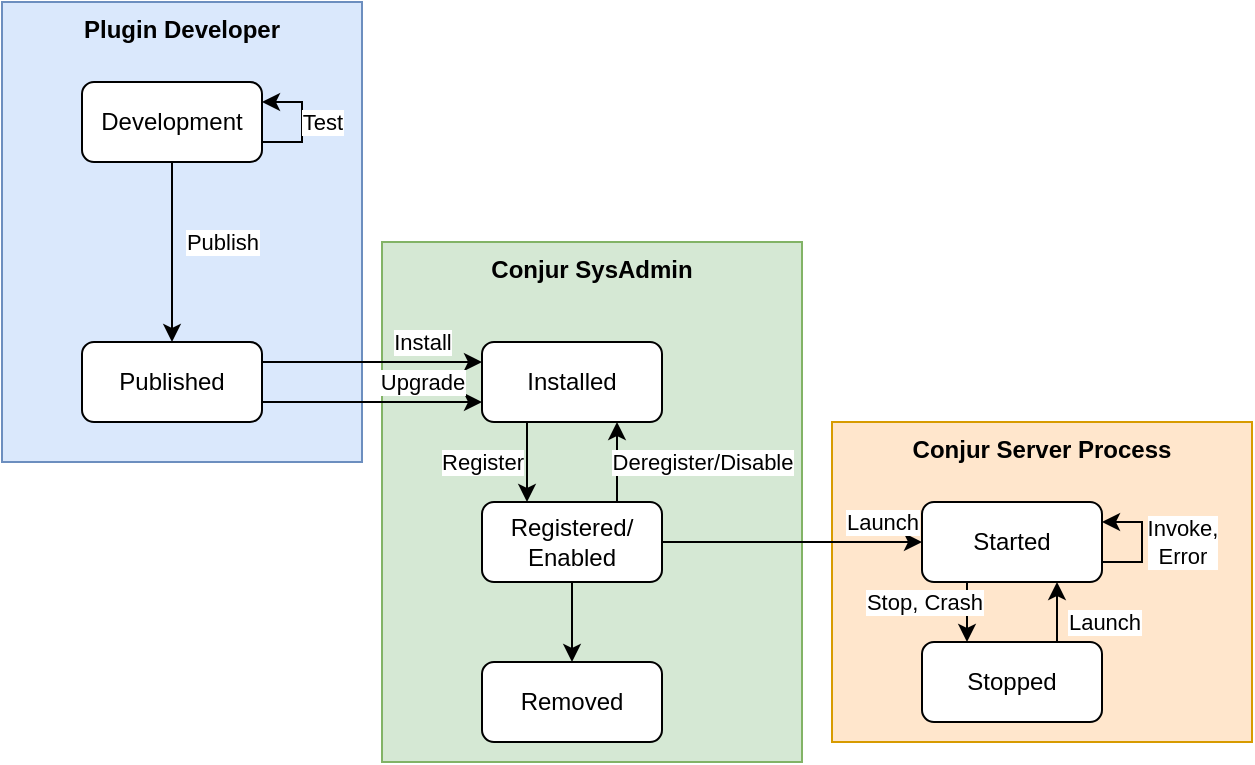 <mxfile version="14.5.1" type="device" pages="4"><diagram id="DFX9rRXLCk8iVWsy72Kx" name="Lifecycle"><mxGraphModel dx="946" dy="680" grid="1" gridSize="10" guides="1" tooltips="1" connect="1" arrows="1" fold="1" page="1" pageScale="1" pageWidth="850" pageHeight="1100" math="0" shadow="0"><root><mxCell id="0"/><mxCell id="1" parent="0"/><mxCell id="wFnSyxd7BqPb1S2ywAjv-35" value="Conjur Server Process" style="rounded=0;whiteSpace=wrap;html=1;verticalAlign=top;fontStyle=1;fillColor=#ffe6cc;strokeColor=#d79b00;" vertex="1" parent="1"><mxGeometry x="425" y="240" width="210" height="160" as="geometry"/></mxCell><mxCell id="wFnSyxd7BqPb1S2ywAjv-33" value="Conjur SysAdmin" style="rounded=0;whiteSpace=wrap;html=1;verticalAlign=top;fontStyle=1;fillColor=#d5e8d4;strokeColor=#82b366;" vertex="1" parent="1"><mxGeometry x="200" y="150" width="210" height="260" as="geometry"/></mxCell><mxCell id="wFnSyxd7BqPb1S2ywAjv-32" value="Plugin Developer&lt;br&gt;" style="rounded=0;whiteSpace=wrap;html=1;verticalAlign=top;fontStyle=1;fillColor=#dae8fc;strokeColor=#6c8ebf;" vertex="1" parent="1"><mxGeometry x="10" y="30" width="180" height="230" as="geometry"/></mxCell><mxCell id="wFnSyxd7BqPb1S2ywAjv-29" style="edgeStyle=orthogonalEdgeStyle;rounded=0;orthogonalLoop=1;jettySize=auto;html=1;exitX=1;exitY=0.75;exitDx=0;exitDy=0;entryX=1;entryY=0.25;entryDx=0;entryDy=0;" edge="1" parent="1" source="wFnSyxd7BqPb1S2ywAjv-1" target="wFnSyxd7BqPb1S2ywAjv-1"><mxGeometry relative="1" as="geometry"><mxPoint x="170" y="80" as="targetPoint"/><Array as="points"><mxPoint x="160" y="100"/><mxPoint x="160" y="80"/></Array></mxGeometry></mxCell><mxCell id="wFnSyxd7BqPb1S2ywAjv-30" value="Test" style="edgeLabel;html=1;align=center;verticalAlign=middle;resizable=0;points=[];" vertex="1" connectable="0" parent="wFnSyxd7BqPb1S2ywAjv-29"><mxGeometry x="-0.02" y="3" relative="1" as="geometry"><mxPoint x="13" y="-1" as="offset"/></mxGeometry></mxCell><mxCell id="wFnSyxd7BqPb1S2ywAjv-1" value="Development" style="rounded=1;whiteSpace=wrap;html=1;" vertex="1" parent="1"><mxGeometry x="50" y="70" width="90" height="40" as="geometry"/></mxCell><mxCell id="wFnSyxd7BqPb1S2ywAjv-10" style="edgeStyle=orthogonalEdgeStyle;rounded=0;orthogonalLoop=1;jettySize=auto;html=1;exitX=1;exitY=0.25;exitDx=0;exitDy=0;entryX=0;entryY=0.25;entryDx=0;entryDy=0;" edge="1" parent="1" source="wFnSyxd7BqPb1S2ywAjv-3" target="wFnSyxd7BqPb1S2ywAjv-6"><mxGeometry relative="1" as="geometry"/></mxCell><mxCell id="wFnSyxd7BqPb1S2ywAjv-11" value="Install" style="edgeLabel;html=1;align=center;verticalAlign=middle;resizable=0;points=[];" vertex="1" connectable="0" parent="wFnSyxd7BqPb1S2ywAjv-10"><mxGeometry x="-0.182" relative="1" as="geometry"><mxPoint x="35" y="-10" as="offset"/></mxGeometry></mxCell><mxCell id="wFnSyxd7BqPb1S2ywAjv-12" style="edgeStyle=orthogonalEdgeStyle;rounded=0;orthogonalLoop=1;jettySize=auto;html=1;exitX=1;exitY=0.75;exitDx=0;exitDy=0;entryX=0;entryY=0.75;entryDx=0;entryDy=0;" edge="1" parent="1" source="wFnSyxd7BqPb1S2ywAjv-3" target="wFnSyxd7BqPb1S2ywAjv-6"><mxGeometry relative="1" as="geometry"/></mxCell><mxCell id="wFnSyxd7BqPb1S2ywAjv-13" value="Upgrade" style="edgeLabel;html=1;align=center;verticalAlign=middle;resizable=0;points=[];" vertex="1" connectable="0" parent="wFnSyxd7BqPb1S2ywAjv-12"><mxGeometry x="0.218" y="-1" relative="1" as="geometry"><mxPoint x="13" y="-11" as="offset"/></mxGeometry></mxCell><mxCell id="wFnSyxd7BqPb1S2ywAjv-3" value="Published" style="rounded=1;whiteSpace=wrap;html=1;" vertex="1" parent="1"><mxGeometry x="50" y="200" width="90" height="40" as="geometry"/></mxCell><mxCell id="wFnSyxd7BqPb1S2ywAjv-4" value="" style="endArrow=classic;html=1;exitX=0.5;exitY=1;exitDx=0;exitDy=0;entryX=0.5;entryY=0;entryDx=0;entryDy=0;" edge="1" parent="1" source="wFnSyxd7BqPb1S2ywAjv-1" target="wFnSyxd7BqPb1S2ywAjv-3"><mxGeometry width="50" height="50" relative="1" as="geometry"><mxPoint x="400" y="190" as="sourcePoint"/><mxPoint x="130" y="90" as="targetPoint"/></mxGeometry></mxCell><mxCell id="wFnSyxd7BqPb1S2ywAjv-9" value="Publish" style="edgeLabel;html=1;align=center;verticalAlign=middle;resizable=0;points=[];" vertex="1" connectable="0" parent="wFnSyxd7BqPb1S2ywAjv-4"><mxGeometry x="-0.18" relative="1" as="geometry"><mxPoint x="25" y="3" as="offset"/></mxGeometry></mxCell><mxCell id="wFnSyxd7BqPb1S2ywAjv-15" style="edgeStyle=orthogonalEdgeStyle;rounded=0;orthogonalLoop=1;jettySize=auto;html=1;exitX=0.25;exitY=1;exitDx=0;exitDy=0;entryX=0.25;entryY=0;entryDx=0;entryDy=0;" edge="1" parent="1" source="wFnSyxd7BqPb1S2ywAjv-6" target="wFnSyxd7BqPb1S2ywAjv-14"><mxGeometry relative="1" as="geometry"/></mxCell><mxCell id="wFnSyxd7BqPb1S2ywAjv-16" value="Register" style="edgeLabel;html=1;align=center;verticalAlign=middle;resizable=0;points=[];" vertex="1" connectable="0" parent="wFnSyxd7BqPb1S2ywAjv-15"><mxGeometry x="-0.311" y="1" relative="1" as="geometry"><mxPoint x="-23.5" y="6" as="offset"/></mxGeometry></mxCell><mxCell id="wFnSyxd7BqPb1S2ywAjv-6" value="Installed" style="rounded=1;whiteSpace=wrap;html=1;" vertex="1" parent="1"><mxGeometry x="250" y="200" width="90" height="40" as="geometry"/></mxCell><mxCell id="wFnSyxd7BqPb1S2ywAjv-18" value="Launch" style="edgeStyle=orthogonalEdgeStyle;rounded=0;orthogonalLoop=1;jettySize=auto;html=1;exitX=1;exitY=0.5;exitDx=0;exitDy=0;entryX=0;entryY=0.5;entryDx=0;entryDy=0;" edge="1" parent="1" source="wFnSyxd7BqPb1S2ywAjv-14" target="wFnSyxd7BqPb1S2ywAjv-19"><mxGeometry x="0.692" y="10" relative="1" as="geometry"><mxPoint x="410" y="300" as="targetPoint"/><mxPoint as="offset"/></mxGeometry></mxCell><mxCell id="wFnSyxd7BqPb1S2ywAjv-26" style="edgeStyle=orthogonalEdgeStyle;rounded=0;orthogonalLoop=1;jettySize=auto;html=1;exitX=0.5;exitY=1;exitDx=0;exitDy=0;entryX=0.5;entryY=0;entryDx=0;entryDy=0;" edge="1" parent="1" source="wFnSyxd7BqPb1S2ywAjv-14" target="wFnSyxd7BqPb1S2ywAjv-25"><mxGeometry relative="1" as="geometry"/></mxCell><mxCell id="wFnSyxd7BqPb1S2ywAjv-27" style="edgeStyle=orthogonalEdgeStyle;rounded=0;orthogonalLoop=1;jettySize=auto;html=1;exitX=0.75;exitY=0;exitDx=0;exitDy=0;entryX=0.75;entryY=1;entryDx=0;entryDy=0;" edge="1" parent="1" source="wFnSyxd7BqPb1S2ywAjv-14" target="wFnSyxd7BqPb1S2ywAjv-6"><mxGeometry relative="1" as="geometry"/></mxCell><mxCell id="wFnSyxd7BqPb1S2ywAjv-28" value="Deregister/Disable" style="edgeLabel;html=1;align=center;verticalAlign=middle;resizable=0;points=[];" vertex="1" connectable="0" parent="wFnSyxd7BqPb1S2ywAjv-27"><mxGeometry x="-0.25" relative="1" as="geometry"><mxPoint x="42.5" y="-5" as="offset"/></mxGeometry></mxCell><mxCell id="wFnSyxd7BqPb1S2ywAjv-14" value="Registered/&lt;br&gt;Enabled" style="rounded=1;whiteSpace=wrap;html=1;" vertex="1" parent="1"><mxGeometry x="250" y="280" width="90" height="40" as="geometry"/></mxCell><mxCell id="wFnSyxd7BqPb1S2ywAjv-37" value="Stop, Crash" style="edgeStyle=orthogonalEdgeStyle;rounded=0;orthogonalLoop=1;jettySize=auto;html=1;exitX=0.25;exitY=1;exitDx=0;exitDy=0;entryX=0.25;entryY=0;entryDx=0;entryDy=0;" edge="1" parent="1" source="wFnSyxd7BqPb1S2ywAjv-19" target="wFnSyxd7BqPb1S2ywAjv-36"><mxGeometry x="-0.333" y="-22" relative="1" as="geometry"><mxPoint as="offset"/></mxGeometry></mxCell><mxCell id="wFnSyxd7BqPb1S2ywAjv-19" value="Started" style="rounded=1;whiteSpace=wrap;html=1;" vertex="1" parent="1"><mxGeometry x="470" y="280" width="90" height="40" as="geometry"/></mxCell><mxCell id="wFnSyxd7BqPb1S2ywAjv-21" style="edgeStyle=orthogonalEdgeStyle;rounded=0;orthogonalLoop=1;jettySize=auto;html=1;exitX=1;exitY=0.75;exitDx=0;exitDy=0;entryX=1;entryY=0.25;entryDx=0;entryDy=0;" edge="1" parent="1" source="wFnSyxd7BqPb1S2ywAjv-19" target="wFnSyxd7BqPb1S2ywAjv-19"><mxGeometry relative="1" as="geometry"><Array as="points"><mxPoint x="580" y="310"/><mxPoint x="580" y="290"/></Array></mxGeometry></mxCell><mxCell id="wFnSyxd7BqPb1S2ywAjv-22" value="Invoke,&lt;br&gt;Error" style="edgeLabel;html=1;align=center;verticalAlign=middle;resizable=0;points=[];" vertex="1" connectable="0" parent="wFnSyxd7BqPb1S2ywAjv-21"><mxGeometry y="3" relative="1" as="geometry"><mxPoint x="23" as="offset"/></mxGeometry></mxCell><mxCell id="wFnSyxd7BqPb1S2ywAjv-25" value="Removed" style="rounded=1;whiteSpace=wrap;html=1;" vertex="1" parent="1"><mxGeometry x="250" y="360" width="90" height="40" as="geometry"/></mxCell><mxCell id="wFnSyxd7BqPb1S2ywAjv-38" value="Launch" style="edgeStyle=orthogonalEdgeStyle;rounded=0;orthogonalLoop=1;jettySize=auto;html=1;exitX=0.75;exitY=0;exitDx=0;exitDy=0;entryX=0.75;entryY=1;entryDx=0;entryDy=0;" edge="1" parent="1" source="wFnSyxd7BqPb1S2ywAjv-36" target="wFnSyxd7BqPb1S2ywAjv-19"><mxGeometry x="-0.333" y="-22" relative="1" as="geometry"><mxPoint x="1" as="offset"/></mxGeometry></mxCell><mxCell id="wFnSyxd7BqPb1S2ywAjv-36" value="Stopped" style="rounded=1;whiteSpace=wrap;html=1;" vertex="1" parent="1"><mxGeometry x="470" y="350" width="90" height="40" as="geometry"/></mxCell></root></mxGraphModel></diagram><diagram id="XoepLlJ9k-yRyXgDISia" name="Flow - Registration"><mxGraphModel dx="946" dy="680" grid="1" gridSize="10" guides="1" tooltips="1" connect="1" arrows="1" fold="1" page="1" pageScale="1" pageWidth="850" pageHeight="1100" math="0" shadow="0"><root><mxCell id="3d7O9zVKl8YTixsI1-z5-0"/><mxCell id="3d7O9zVKl8YTixsI1-z5-1" parent="3d7O9zVKl8YTixsI1-z5-0"/><mxCell id="3d7O9zVKl8YTixsI1-z5-5" value="Conjur SysAdmin" style="rounded=0;whiteSpace=wrap;html=1;" vertex="1" parent="3d7O9zVKl8YTixsI1-z5-1"><mxGeometry x="60" y="70" width="120" height="30" as="geometry"/></mxCell><mxCell id="3d7O9zVKl8YTixsI1-z5-9" style="edgeStyle=orthogonalEdgeStyle;rounded=0;orthogonalLoop=1;jettySize=auto;html=1;exitX=0.5;exitY=1;exitDx=0;exitDy=0;dashed=1;dashPattern=1 1;" edge="1" parent="3d7O9zVKl8YTixsI1-z5-1" source="3d7O9zVKl8YTixsI1-z5-6"><mxGeometry relative="1" as="geometry"><mxPoint x="300" y="340" as="targetPoint"/></mxGeometry></mxCell><mxCell id="3d7O9zVKl8YTixsI1-z5-6" value="conjurctl" style="rounded=0;whiteSpace=wrap;html=1;" vertex="1" parent="3d7O9zVKl8YTixsI1-z5-1"><mxGeometry x="240" y="70" width="120" height="30" as="geometry"/></mxCell><mxCell id="3d7O9zVKl8YTixsI1-z5-8" value="" style="endArrow=none;dashed=1;html=1;entryX=0.5;entryY=1;entryDx=0;entryDy=0;dashPattern=1 1;" edge="1" parent="3d7O9zVKl8YTixsI1-z5-1" target="3d7O9zVKl8YTixsI1-z5-5"><mxGeometry width="50" height="50" relative="1" as="geometry"><mxPoint x="120" y="260" as="sourcePoint"/><mxPoint x="450" y="320" as="targetPoint"/></mxGeometry></mxCell><mxCell id="3d7O9zVKl8YTixsI1-z5-11" value="Conjur" style="rounded=0;whiteSpace=wrap;html=1;" vertex="1" parent="3d7O9zVKl8YTixsI1-z5-1"><mxGeometry x="420" y="70" width="120" height="30" as="geometry"/></mxCell><mxCell id="3d7O9zVKl8YTixsI1-z5-12" value="" style="endArrow=classic;html=1;" edge="1" parent="3d7O9zVKl8YTixsI1-z5-1"><mxGeometry width="50" height="50" relative="1" as="geometry"><mxPoint x="120" y="140" as="sourcePoint"/><mxPoint x="300" y="140" as="targetPoint"/></mxGeometry></mxCell><mxCell id="3d7O9zVKl8YTixsI1-z5-13" value="`conjurctl plugin enable \&lt;br&gt;my-plugin-name`" style="edgeLabel;html=1;align=center;verticalAlign=middle;resizable=0;points=[];" vertex="1" connectable="0" parent="3d7O9zVKl8YTixsI1-z5-12"><mxGeometry x="-0.211" relative="1" as="geometry"><mxPoint x="19" as="offset"/></mxGeometry></mxCell><mxCell id="3d7O9zVKl8YTixsI1-z5-14" style="edgeStyle=orthogonalEdgeStyle;rounded=0;orthogonalLoop=1;jettySize=auto;html=1;exitX=0.5;exitY=1;exitDx=0;exitDy=0;dashed=1;dashPattern=1 1;" edge="1" parent="3d7O9zVKl8YTixsI1-z5-1" source="3d7O9zVKl8YTixsI1-z5-11"><mxGeometry relative="1" as="geometry"><mxPoint x="480" y="350" as="targetPoint"/><mxPoint x="280" y="110" as="sourcePoint"/><Array as="points"><mxPoint x="480" y="250"/><mxPoint x="480" y="250"/></Array></mxGeometry></mxCell><mxCell id="3d7O9zVKl8YTixsI1-z5-15" value="" style="endArrow=classic;html=1;" edge="1" parent="3d7O9zVKl8YTixsI1-z5-1"><mxGeometry width="50" height="50" relative="1" as="geometry"><mxPoint x="300" y="190" as="sourcePoint"/><mxPoint x="470" y="190" as="targetPoint"/></mxGeometry></mxCell><mxCell id="3d7O9zVKl8YTixsI1-z5-16" value="Create resource&lt;br&gt;for plugin identity" style="edgeLabel;html=1;align=center;verticalAlign=middle;resizable=0;points=[];" vertex="1" connectable="0" parent="3d7O9zVKl8YTixsI1-z5-15"><mxGeometry x="-0.211" relative="1" as="geometry"><mxPoint x="15" y="-20" as="offset"/></mxGeometry></mxCell><mxCell id="3d7O9zVKl8YTixsI1-z5-18" value="" style="endArrow=classic;html=1;" edge="1" parent="3d7O9zVKl8YTixsI1-z5-1"><mxGeometry width="50" height="50" relative="1" as="geometry"><mxPoint x="300" y="320" as="sourcePoint"/><mxPoint x="470" y="320" as="targetPoint"/></mxGeometry></mxCell><mxCell id="3d7O9zVKl8YTixsI1-z5-19" value="Start plugin" style="edgeLabel;html=1;align=center;verticalAlign=middle;resizable=0;points=[];" vertex="1" connectable="0" parent="3d7O9zVKl8YTixsI1-z5-18"><mxGeometry x="-0.211" relative="1" as="geometry"><mxPoint x="15" y="-10" as="offset"/></mxGeometry></mxCell><mxCell id="3d7O9zVKl8YTixsI1-z5-20" value="" style="endArrow=classic;html=1;" edge="1" parent="3d7O9zVKl8YTixsI1-z5-1"><mxGeometry width="50" height="50" relative="1" as="geometry"><mxPoint x="300" y="240" as="sourcePoint"/><mxPoint x="470" y="240" as="targetPoint"/></mxGeometry></mxCell><mxCell id="3d7O9zVKl8YTixsI1-z5-21" value="Create variables&lt;br&gt;for keypair" style="edgeLabel;html=1;align=center;verticalAlign=middle;resizable=0;points=[];" vertex="1" connectable="0" parent="3d7O9zVKl8YTixsI1-z5-20"><mxGeometry x="-0.211" relative="1" as="geometry"><mxPoint x="15" y="-20" as="offset"/></mxGeometry></mxCell><mxCell id="3d7O9zVKl8YTixsI1-z5-22" value="" style="endArrow=classic;html=1;" edge="1" parent="3d7O9zVKl8YTixsI1-z5-1"><mxGeometry width="50" height="50" relative="1" as="geometry"><mxPoint x="300" y="280" as="sourcePoint"/><mxPoint x="470" y="280" as="targetPoint"/></mxGeometry></mxCell><mxCell id="3d7O9zVKl8YTixsI1-z5-23" value="Generate keypair" style="edgeLabel;html=1;align=center;verticalAlign=middle;resizable=0;points=[];" vertex="1" connectable="0" parent="3d7O9zVKl8YTixsI1-z5-22"><mxGeometry x="-0.211" relative="1" as="geometry"><mxPoint x="15" y="-20" as="offset"/></mxGeometry></mxCell></root></mxGraphModel></diagram><diagram id="789mSw4dNWiHsHoTNyWj" name="Flow - Startup"><mxGraphModel dx="946" dy="680" grid="1" gridSize="10" guides="1" tooltips="1" connect="1" arrows="1" fold="1" page="1" pageScale="1" pageWidth="850" pageHeight="1100" math="0" shadow="0"><root><mxCell id="pG5V_xdkd4oGEoUQBtNy-0"/><mxCell id="pG5V_xdkd4oGEoUQBtNy-1" parent="pG5V_xdkd4oGEoUQBtNy-0"/><mxCell id="pG5V_xdkd4oGEoUQBtNy-5" style="edgeStyle=orthogonalEdgeStyle;rounded=0;orthogonalLoop=1;jettySize=auto;html=1;exitX=0.5;exitY=1;exitDx=0;exitDy=0;dashed=1;dashPattern=1 1;" edge="1" parent="pG5V_xdkd4oGEoUQBtNy-1" source="pG5V_xdkd4oGEoUQBtNy-2"><mxGeometry relative="1" as="geometry"><mxPoint x="90" y="360" as="targetPoint"/></mxGeometry></mxCell><mxCell id="pG5V_xdkd4oGEoUQBtNy-2" value="Conjur" style="rounded=0;whiteSpace=wrap;html=1;" vertex="1" parent="pG5V_xdkd4oGEoUQBtNy-1"><mxGeometry x="30" y="40" width="120" height="30" as="geometry"/></mxCell><mxCell id="pG5V_xdkd4oGEoUQBtNy-3" value="Plugin Process" style="rounded=0;whiteSpace=wrap;html=1;" vertex="1" parent="pG5V_xdkd4oGEoUQBtNy-1"><mxGeometry x="390" y="40" width="120" height="30" as="geometry"/></mxCell><mxCell id="pG5V_xdkd4oGEoUQBtNy-4" value="Conjur Plugin Registration Server" style="rounded=0;whiteSpace=wrap;html=1;" vertex="1" parent="pG5V_xdkd4oGEoUQBtNy-1"><mxGeometry x="200" y="40" width="120" height="30" as="geometry"/></mxCell><mxCell id="pG5V_xdkd4oGEoUQBtNy-6" style="edgeStyle=orthogonalEdgeStyle;rounded=0;orthogonalLoop=1;jettySize=auto;html=1;dashed=1;dashPattern=1 1;" edge="1" parent="pG5V_xdkd4oGEoUQBtNy-1"><mxGeometry relative="1" as="geometry"><mxPoint x="260" y="360" as="targetPoint"/><mxPoint x="260" y="70" as="sourcePoint"/><Array as="points"><mxPoint x="260" y="130"/><mxPoint x="260" y="130"/></Array></mxGeometry></mxCell><mxCell id="pG5V_xdkd4oGEoUQBtNy-7" style="edgeStyle=orthogonalEdgeStyle;rounded=0;orthogonalLoop=1;jettySize=auto;html=1;exitX=0.5;exitY=1;exitDx=0;exitDy=0;dashed=1;dashPattern=1 1;" edge="1" parent="pG5V_xdkd4oGEoUQBtNy-1"><mxGeometry relative="1" as="geometry"><mxPoint x="450" y="360" as="targetPoint"/><mxPoint x="449.5" y="70" as="sourcePoint"/><Array as="points"><mxPoint x="450" y="140"/><mxPoint x="450" y="140"/></Array></mxGeometry></mxCell><mxCell id="pG5V_xdkd4oGEoUQBtNy-11" value="Verify executable" style="endArrow=classic;html=1;" edge="1" parent="pG5V_xdkd4oGEoUQBtNy-1"><mxGeometry y="40" width="50" height="50" relative="1" as="geometry"><mxPoint x="90" y="130" as="sourcePoint"/><mxPoint x="90" y="150" as="targetPoint"/><Array as="points"><mxPoint x="120" y="140"/></Array><mxPoint x="28" y="-38" as="offset"/></mxGeometry></mxCell><mxCell id="pG5V_xdkd4oGEoUQBtNy-12" value="Generate access token&lt;br&gt;for !webservice role" style="endArrow=classic;html=1;" edge="1" parent="pG5V_xdkd4oGEoUQBtNy-1"><mxGeometry y="60" width="50" height="50" relative="1" as="geometry"><mxPoint x="90" y="170" as="sourcePoint"/><mxPoint x="90" y="190" as="targetPoint"/><Array as="points"><mxPoint x="120" y="180"/></Array><mxPoint x="41" y="-57" as="offset"/></mxGeometry></mxCell><mxCell id="pG5V_xdkd4oGEoUQBtNy-13" value="" style="endArrow=classic;html=1;" edge="1" parent="pG5V_xdkd4oGEoUQBtNy-1"><mxGeometry width="50" height="50" relative="1" as="geometry"><mxPoint x="90" y="230" as="sourcePoint"/><mxPoint x="450" y="230" as="targetPoint"/></mxGeometry></mxCell><mxCell id="pG5V_xdkd4oGEoUQBtNy-14" value="Launch Process" style="edgeLabel;html=1;align=center;verticalAlign=middle;resizable=0;points=[];" vertex="1" connectable="0" parent="pG5V_xdkd4oGEoUQBtNy-13"><mxGeometry x="0.222" y="-3" relative="1" as="geometry"><mxPoint x="-170" y="-13" as="offset"/></mxGeometry></mxCell><mxCell id="pG5V_xdkd4oGEoUQBtNy-15" value="" style="endArrow=classic;html=1;" edge="1" parent="pG5V_xdkd4oGEoUQBtNy-1"><mxGeometry width="50" height="50" relative="1" as="geometry"><mxPoint x="450" y="270" as="sourcePoint"/><mxPoint x="90" y="270" as="targetPoint"/></mxGeometry></mxCell><mxCell id="pG5V_xdkd4oGEoUQBtNy-16" value="Read TLS Keypair variables" style="edgeLabel;html=1;align=center;verticalAlign=middle;resizable=0;points=[];" vertex="1" connectable="0" parent="pG5V_xdkd4oGEoUQBtNy-15"><mxGeometry x="0.222" y="-3" relative="1" as="geometry"><mxPoint x="110" y="-7" as="offset"/></mxGeometry></mxCell><mxCell id="pG5V_xdkd4oGEoUQBtNy-17" value="" style="endArrow=classic;html=1;" edge="1" parent="pG5V_xdkd4oGEoUQBtNy-1"><mxGeometry width="50" height="50" relative="1" as="geometry"><mxPoint x="450" y="310" as="sourcePoint"/><mxPoint x="260" y="310" as="targetPoint"/></mxGeometry></mxCell><mxCell id="pG5V_xdkd4oGEoUQBtNy-18" value="Register authenticator" style="edgeLabel;html=1;align=center;verticalAlign=middle;resizable=0;points=[];" vertex="1" connectable="0" parent="pG5V_xdkd4oGEoUQBtNy-17"><mxGeometry x="0.222" y="-3" relative="1" as="geometry"><mxPoint x="46" y="-7" as="offset"/></mxGeometry></mxCell></root></mxGraphModel></diagram><diagram name="Flow - Invocation" id="pl5Xv4JPbIQfvqdwQWpm"><mxGraphModel dx="946" dy="680" grid="1" gridSize="10" guides="1" tooltips="1" connect="1" arrows="1" fold="1" page="1" pageScale="1" pageWidth="850" pageHeight="1100" math="0" shadow="0"><root><mxCell id="ErF1ueRSd2gZjZixgE-D-0"/><mxCell id="ErF1ueRSd2gZjZixgE-D-1" parent="ErF1ueRSd2gZjZixgE-D-0"/><mxCell id="ErF1ueRSd2gZjZixgE-D-2" style="edgeStyle=orthogonalEdgeStyle;rounded=0;orthogonalLoop=1;jettySize=auto;html=1;exitX=0.5;exitY=1;exitDx=0;exitDy=0;dashed=1;dashPattern=1 1;" edge="1" parent="ErF1ueRSd2gZjZixgE-D-1" source="ErF1ueRSd2gZjZixgE-D-3"><mxGeometry relative="1" as="geometry"><mxPoint x="290" y="400" as="targetPoint"/></mxGeometry></mxCell><mxCell id="ErF1ueRSd2gZjZixgE-D-3" value="Conjur" style="rounded=0;whiteSpace=wrap;html=1;" vertex="1" parent="ErF1ueRSd2gZjZixgE-D-1"><mxGeometry x="230" y="80" width="120" height="30" as="geometry"/></mxCell><mxCell id="ErF1ueRSd2gZjZixgE-D-4" value="Plugin Process" style="rounded=0;whiteSpace=wrap;html=1;" vertex="1" parent="ErF1ueRSd2gZjZixgE-D-1"><mxGeometry x="590" y="80" width="120" height="30" as="geometry"/></mxCell><mxCell id="ErF1ueRSd2gZjZixgE-D-5" value="Conjur Plugin Registration Server" style="rounded=0;whiteSpace=wrap;html=1;" vertex="1" parent="ErF1ueRSd2gZjZixgE-D-1"><mxGeometry x="400" y="80" width="120" height="30" as="geometry"/></mxCell><mxCell id="ErF1ueRSd2gZjZixgE-D-6" style="edgeStyle=orthogonalEdgeStyle;rounded=0;orthogonalLoop=1;jettySize=auto;html=1;dashed=1;dashPattern=1 1;" edge="1" parent="ErF1ueRSd2gZjZixgE-D-1"><mxGeometry relative="1" as="geometry"><mxPoint x="460" y="400" as="targetPoint"/><mxPoint x="460" y="110" as="sourcePoint"/><Array as="points"><mxPoint x="460" y="170"/><mxPoint x="460" y="170"/></Array></mxGeometry></mxCell><mxCell id="ErF1ueRSd2gZjZixgE-D-7" style="edgeStyle=orthogonalEdgeStyle;rounded=0;orthogonalLoop=1;jettySize=auto;html=1;exitX=0.5;exitY=1;exitDx=0;exitDy=0;dashed=1;dashPattern=1 1;" edge="1" parent="ErF1ueRSd2gZjZixgE-D-1"><mxGeometry relative="1" as="geometry"><mxPoint x="650" y="400" as="targetPoint"/><mxPoint x="649.5" y="110" as="sourcePoint"/><Array as="points"><mxPoint x="650" y="180"/><mxPoint x="650" y="180"/></Array></mxGeometry></mxCell><mxCell id="ErF1ueRSd2gZjZixgE-D-10" value="" style="endArrow=classic;html=1;" edge="1" parent="ErF1ueRSd2gZjZixgE-D-1"><mxGeometry width="50" height="50" relative="1" as="geometry"><mxPoint x="290" y="190" as="sourcePoint"/><mxPoint x="460" y="190" as="targetPoint"/></mxGeometry></mxCell><mxCell id="ErF1ueRSd2gZjZixgE-D-11" value="Verify plugin is running" style="edgeLabel;html=1;align=center;verticalAlign=middle;resizable=0;points=[];" vertex="1" connectable="0" parent="ErF1ueRSd2gZjZixgE-D-10"><mxGeometry x="0.222" y="-3" relative="1" as="geometry"><mxPoint x="-44" y="-13" as="offset"/></mxGeometry></mxCell><mxCell id="ErF1ueRSd2gZjZixgE-D-14" value="" style="endArrow=classic;html=1;" edge="1" parent="ErF1ueRSd2gZjZixgE-D-1"><mxGeometry width="50" height="50" relative="1" as="geometry"><mxPoint x="290" y="270" as="sourcePoint"/><mxPoint x="650" y="270" as="targetPoint"/></mxGeometry></mxCell><mxCell id="ErF1ueRSd2gZjZixgE-D-15" value="Valid?" style="edgeLabel;html=1;align=center;verticalAlign=middle;resizable=0;points=[];" vertex="1" connectable="0" parent="ErF1ueRSd2gZjZixgE-D-14"><mxGeometry x="0.222" y="-3" relative="1" as="geometry"><mxPoint x="-130" y="-13" as="offset"/></mxGeometry></mxCell><mxCell id="ErF1ueRSd2gZjZixgE-D-16" value="App" style="rounded=0;whiteSpace=wrap;html=1;" vertex="1" parent="ErF1ueRSd2gZjZixgE-D-1"><mxGeometry x="20" y="80" width="120" height="30" as="geometry"/></mxCell><mxCell id="ErF1ueRSd2gZjZixgE-D-17" style="edgeStyle=orthogonalEdgeStyle;rounded=0;orthogonalLoop=1;jettySize=auto;html=1;exitX=0.5;exitY=1;exitDx=0;exitDy=0;dashed=1;dashPattern=1 1;" edge="1" parent="ErF1ueRSd2gZjZixgE-D-1" source="ErF1ueRSd2gZjZixgE-D-16"><mxGeometry relative="1" as="geometry"><mxPoint x="80" y="400" as="targetPoint"/><mxPoint x="79.5" y="140" as="sourcePoint"/></mxGeometry></mxCell><mxCell id="ErF1ueRSd2gZjZixgE-D-18" value="/authn-jenkins/.../authenticate" style="endArrow=classic;html=1;" edge="1" parent="ErF1ueRSd2gZjZixgE-D-1"><mxGeometry width="50" height="50" relative="1" as="geometry"><mxPoint x="80" y="150" as="sourcePoint"/><mxPoint x="290" y="150" as="targetPoint"/></mxGeometry></mxCell><mxCell id="CszygN3CN8UXcwcjo3BU-0" value="Generate access token&lt;br&gt;for&amp;nbsp; authn !webservice" style="endArrow=classic;html=1;" edge="1" parent="ErF1ueRSd2gZjZixgE-D-1"><mxGeometry y="60" width="50" height="50" relative="1" as="geometry"><mxPoint x="290" y="210" as="sourcePoint"/><mxPoint x="290" y="230" as="targetPoint"/><Array as="points"><mxPoint x="320" y="220"/></Array><mxPoint x="41" y="-57" as="offset"/></mxGeometry></mxCell><mxCell id="CszygN3CN8UXcwcjo3BU-1" value="" style="endArrow=classic;html=1;" edge="1" parent="ErF1ueRSd2gZjZixgE-D-1"><mxGeometry width="50" height="50" relative="1" as="geometry"><mxPoint x="650" y="300" as="sourcePoint"/><mxPoint x="290" y="300" as="targetPoint"/></mxGeometry></mxCell><mxCell id="CszygN3CN8UXcwcjo3BU-2" value="Valid response" style="edgeLabel;html=1;align=center;verticalAlign=middle;resizable=0;points=[];" vertex="1" connectable="0" parent="CszygN3CN8UXcwcjo3BU-1"><mxGeometry x="0.222" y="-3" relative="1" as="geometry"><mxPoint x="150" y="-7" as="offset"/></mxGeometry></mxCell><mxCell id="CszygN3CN8UXcwcjo3BU-3" value="" style="endArrow=classic;html=1;" edge="1" parent="ErF1ueRSd2gZjZixgE-D-1"><mxGeometry width="50" height="50" relative="1" as="geometry"><mxPoint x="290" y="320" as="sourcePoint"/><mxPoint x="80" y="320" as="targetPoint"/></mxGeometry></mxCell><mxCell id="CszygN3CN8UXcwcjo3BU-4" value="Access Token" style="edgeLabel;html=1;align=center;verticalAlign=middle;resizable=0;points=[];" vertex="1" connectable="0" parent="CszygN3CN8UXcwcjo3BU-3"><mxGeometry x="0.222" y="-3" relative="1" as="geometry"><mxPoint x="68" y="-7" as="offset"/></mxGeometry></mxCell></root></mxGraphModel></diagram></mxfile>
